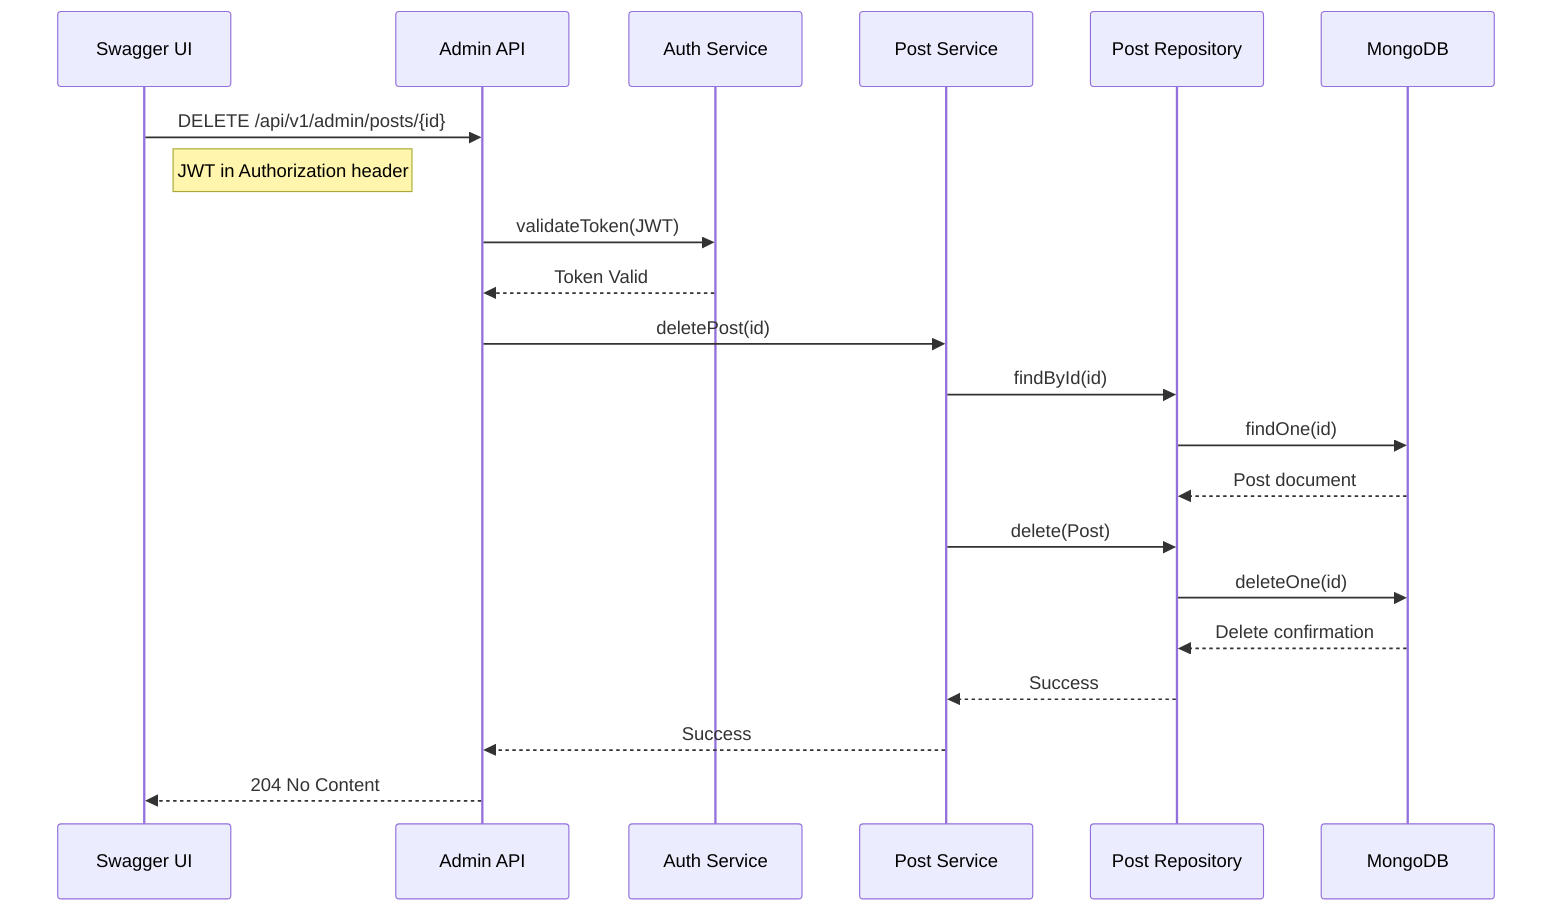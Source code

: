 sequenceDiagram
    participant SW as Swagger UI
    participant AA as Admin API
    participant AS as Auth Service
    participant PS as Post Service
    participant PR as Post Repository
    participant DB as MongoDB

    SW->>AA: DELETE /api/v1/admin/posts/{id}
    Note right of SW: JWT in Authorization header
    AA->>AS: validateToken(JWT)
    AS-->>AA: Token Valid
    AA->>PS: deletePost(id)
    PS->>PR: findById(id)
    PR->>DB: findOne(id)
    DB-->>PR: Post document
    PS->>PR: delete(Post)
    PR->>DB: deleteOne(id)
    DB-->>PR: Delete confirmation
    PR-->>PS: Success
    PS-->>AA: Success
    AA-->>SW: 204 No Content